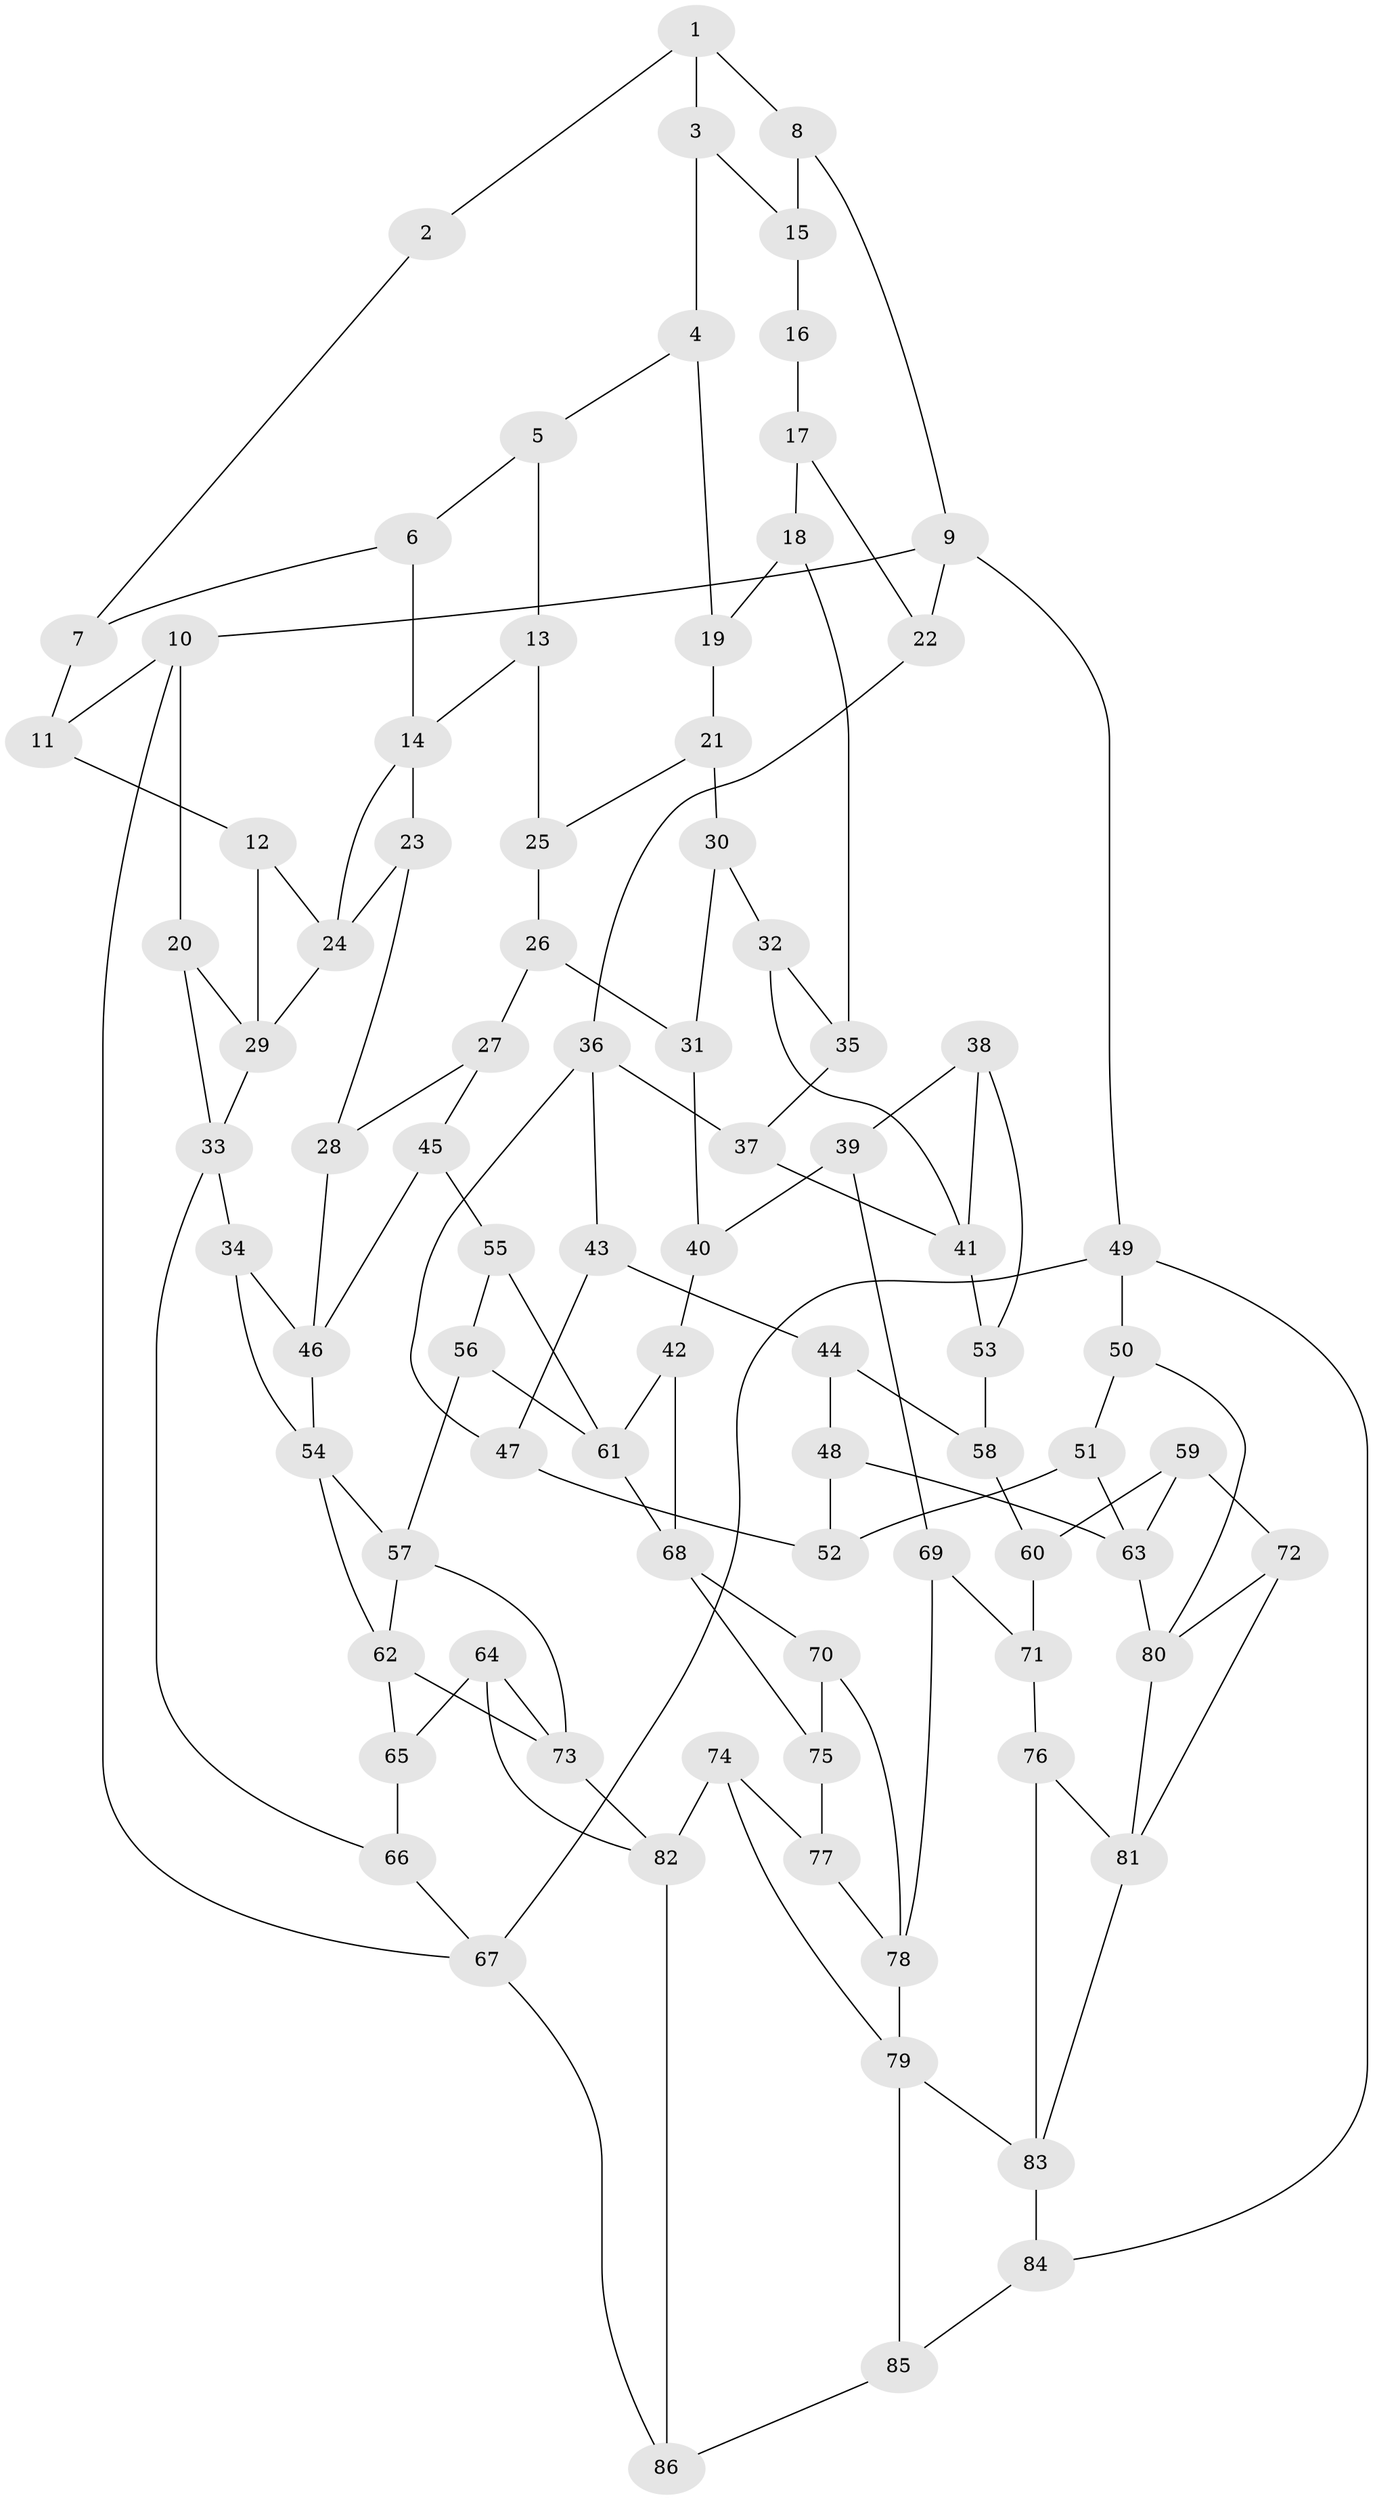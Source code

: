 // original degree distribution, {3: 0.01639344262295082, 6: 0.22950819672131148, 4: 0.2459016393442623, 5: 0.5081967213114754}
// Generated by graph-tools (version 1.1) at 2025/38/03/04/25 23:38:28]
// undirected, 86 vertices, 140 edges
graph export_dot {
  node [color=gray90,style=filled];
  1;
  2;
  3;
  4;
  5;
  6;
  7;
  8;
  9;
  10;
  11;
  12;
  13;
  14;
  15;
  16;
  17;
  18;
  19;
  20;
  21;
  22;
  23;
  24;
  25;
  26;
  27;
  28;
  29;
  30;
  31;
  32;
  33;
  34;
  35;
  36;
  37;
  38;
  39;
  40;
  41;
  42;
  43;
  44;
  45;
  46;
  47;
  48;
  49;
  50;
  51;
  52;
  53;
  54;
  55;
  56;
  57;
  58;
  59;
  60;
  61;
  62;
  63;
  64;
  65;
  66;
  67;
  68;
  69;
  70;
  71;
  72;
  73;
  74;
  75;
  76;
  77;
  78;
  79;
  80;
  81;
  82;
  83;
  84;
  85;
  86;
  1 -- 2 [weight=1.0];
  1 -- 3 [weight=1.0];
  1 -- 8 [weight=1.0];
  2 -- 7 [weight=1.0];
  3 -- 4 [weight=1.0];
  3 -- 15 [weight=1.0];
  4 -- 5 [weight=1.0];
  4 -- 19 [weight=1.0];
  5 -- 6 [weight=1.0];
  5 -- 13 [weight=1.0];
  6 -- 7 [weight=1.0];
  6 -- 14 [weight=1.0];
  7 -- 11 [weight=1.0];
  8 -- 9 [weight=1.0];
  8 -- 15 [weight=1.0];
  9 -- 10 [weight=1.0];
  9 -- 22 [weight=1.0];
  9 -- 49 [weight=1.0];
  10 -- 11 [weight=1.0];
  10 -- 20 [weight=1.0];
  10 -- 67 [weight=1.0];
  11 -- 12 [weight=1.0];
  12 -- 24 [weight=1.0];
  12 -- 29 [weight=1.0];
  13 -- 14 [weight=1.0];
  13 -- 25 [weight=2.0];
  14 -- 23 [weight=1.0];
  14 -- 24 [weight=1.0];
  15 -- 16 [weight=2.0];
  16 -- 17 [weight=1.0];
  17 -- 18 [weight=1.0];
  17 -- 22 [weight=1.0];
  18 -- 19 [weight=1.0];
  18 -- 35 [weight=2.0];
  19 -- 21 [weight=1.0];
  20 -- 29 [weight=1.0];
  20 -- 33 [weight=1.0];
  21 -- 25 [weight=1.0];
  21 -- 30 [weight=1.0];
  22 -- 36 [weight=1.0];
  23 -- 24 [weight=1.0];
  23 -- 28 [weight=1.0];
  24 -- 29 [weight=1.0];
  25 -- 26 [weight=1.0];
  26 -- 27 [weight=1.0];
  26 -- 31 [weight=1.0];
  27 -- 28 [weight=1.0];
  27 -- 45 [weight=1.0];
  28 -- 46 [weight=1.0];
  29 -- 33 [weight=1.0];
  30 -- 31 [weight=1.0];
  30 -- 32 [weight=1.0];
  31 -- 40 [weight=1.0];
  32 -- 35 [weight=1.0];
  32 -- 41 [weight=1.0];
  33 -- 34 [weight=1.0];
  33 -- 66 [weight=1.0];
  34 -- 46 [weight=1.0];
  34 -- 54 [weight=1.0];
  35 -- 37 [weight=1.0];
  36 -- 37 [weight=1.0];
  36 -- 43 [weight=1.0];
  36 -- 47 [weight=1.0];
  37 -- 41 [weight=1.0];
  38 -- 39 [weight=1.0];
  38 -- 41 [weight=1.0];
  38 -- 53 [weight=1.0];
  39 -- 40 [weight=1.0];
  39 -- 69 [weight=1.0];
  40 -- 42 [weight=1.0];
  41 -- 53 [weight=1.0];
  42 -- 61 [weight=1.0];
  42 -- 68 [weight=1.0];
  43 -- 44 [weight=1.0];
  43 -- 47 [weight=1.0];
  44 -- 48 [weight=1.0];
  44 -- 58 [weight=1.0];
  45 -- 46 [weight=1.0];
  45 -- 55 [weight=2.0];
  46 -- 54 [weight=1.0];
  47 -- 52 [weight=2.0];
  48 -- 52 [weight=1.0];
  48 -- 63 [weight=1.0];
  49 -- 50 [weight=1.0];
  49 -- 67 [weight=1.0];
  49 -- 84 [weight=1.0];
  50 -- 51 [weight=1.0];
  50 -- 80 [weight=1.0];
  51 -- 52 [weight=1.0];
  51 -- 63 [weight=1.0];
  53 -- 58 [weight=2.0];
  54 -- 57 [weight=1.0];
  54 -- 62 [weight=1.0];
  55 -- 56 [weight=1.0];
  55 -- 61 [weight=1.0];
  56 -- 57 [weight=1.0];
  56 -- 61 [weight=1.0];
  57 -- 62 [weight=1.0];
  57 -- 73 [weight=1.0];
  58 -- 60 [weight=1.0];
  59 -- 60 [weight=1.0];
  59 -- 63 [weight=1.0];
  59 -- 72 [weight=1.0];
  60 -- 71 [weight=1.0];
  61 -- 68 [weight=1.0];
  62 -- 65 [weight=1.0];
  62 -- 73 [weight=1.0];
  63 -- 80 [weight=1.0];
  64 -- 65 [weight=1.0];
  64 -- 73 [weight=1.0];
  64 -- 82 [weight=1.0];
  65 -- 66 [weight=2.0];
  66 -- 67 [weight=1.0];
  67 -- 86 [weight=1.0];
  68 -- 70 [weight=1.0];
  68 -- 75 [weight=1.0];
  69 -- 71 [weight=1.0];
  69 -- 78 [weight=1.0];
  70 -- 75 [weight=1.0];
  70 -- 78 [weight=1.0];
  71 -- 76 [weight=1.0];
  72 -- 80 [weight=1.0];
  72 -- 81 [weight=1.0];
  73 -- 82 [weight=1.0];
  74 -- 77 [weight=1.0];
  74 -- 79 [weight=1.0];
  74 -- 82 [weight=1.0];
  75 -- 77 [weight=2.0];
  76 -- 81 [weight=1.0];
  76 -- 83 [weight=1.0];
  77 -- 78 [weight=1.0];
  78 -- 79 [weight=1.0];
  79 -- 83 [weight=1.0];
  79 -- 85 [weight=1.0];
  80 -- 81 [weight=1.0];
  81 -- 83 [weight=1.0];
  82 -- 86 [weight=1.0];
  83 -- 84 [weight=1.0];
  84 -- 85 [weight=1.0];
  85 -- 86 [weight=1.0];
}
